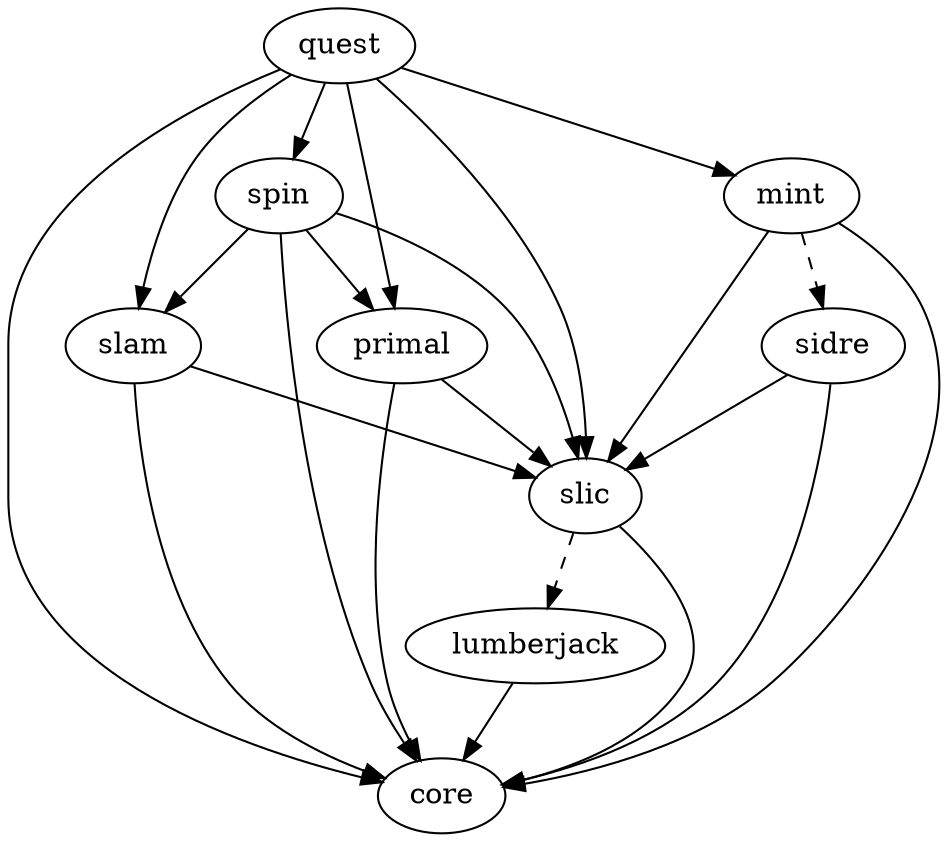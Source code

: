 digraph dependencies {
  quest -> {slam primal mint spin};
  {quest slam primal mint spin} -> {slic core};
  mint -> sidre [style="dashed"];
  spin -> {slam primal};
  sidre -> {slic core};
  slic -> core;
  slic -> lumberjack [style="dashed"];
  lumberjack -> core;
}
